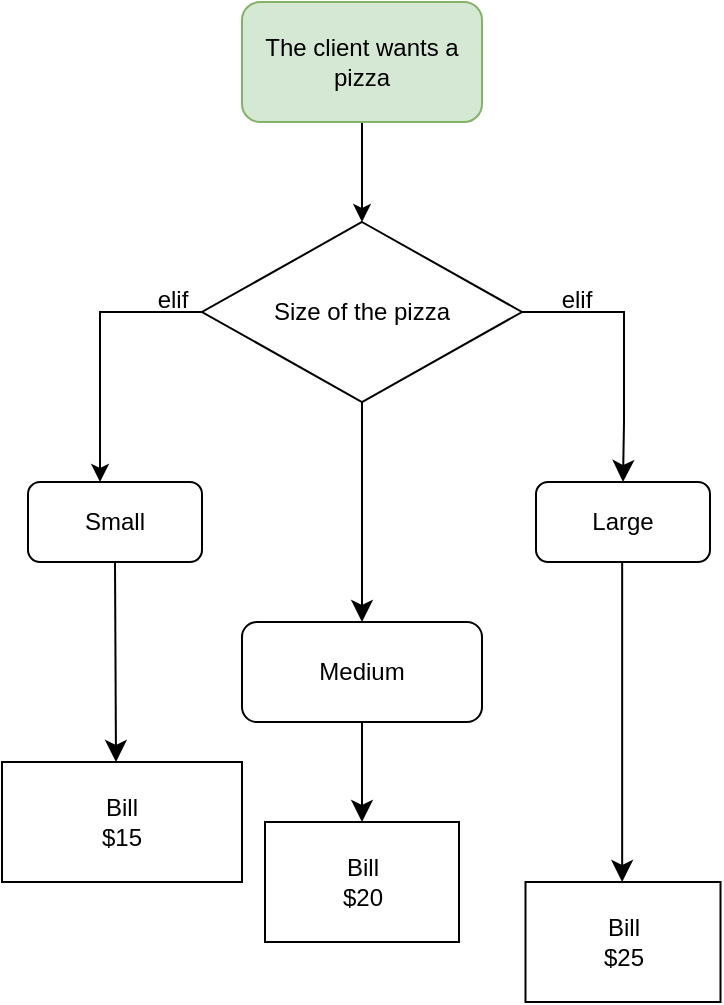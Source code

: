 <mxfile version="23.1.6" type="github">
  <diagram id="gV0UPWMApa0LC6vez4Ip" name="Page-1">
    <mxGraphModel dx="825" dy="418" grid="1" gridSize="10" guides="1" tooltips="1" connect="1" arrows="1" fold="1" page="1" pageScale="1" pageWidth="827" pageHeight="1169" math="0" shadow="0">
      <root>
        <mxCell id="0" />
        <mxCell id="1" parent="0" />
        <mxCell id="Pn8fTQrSeP5vRvdxLiqo-9" style="edgeStyle=orthogonalEdgeStyle;rounded=0;orthogonalLoop=1;jettySize=auto;html=1;entryX=0.414;entryY=0;entryDx=0;entryDy=0;entryPerimeter=0;" parent="1" source="Pn8fTQrSeP5vRvdxLiqo-1" target="Pn8fTQrSeP5vRvdxLiqo-4" edge="1">
          <mxGeometry relative="1" as="geometry">
            <mxPoint x="204" y="210" as="targetPoint" />
            <Array as="points">
              <mxPoint x="256" y="175" />
            </Array>
          </mxGeometry>
        </mxCell>
        <mxCell id="Pn8fTQrSeP5vRvdxLiqo-1" value="Size of the pizza" style="rhombus;whiteSpace=wrap;html=1;" parent="1" vertex="1">
          <mxGeometry x="307" y="130" width="160" height="90" as="geometry" />
        </mxCell>
        <mxCell id="Pn8fTQrSeP5vRvdxLiqo-3" style="edgeStyle=orthogonalEdgeStyle;rounded=0;orthogonalLoop=1;jettySize=auto;html=1;" parent="1" source="Pn8fTQrSeP5vRvdxLiqo-2" target="Pn8fTQrSeP5vRvdxLiqo-1" edge="1">
          <mxGeometry relative="1" as="geometry" />
        </mxCell>
        <mxCell id="Pn8fTQrSeP5vRvdxLiqo-2" value="The client wants a pizza" style="rounded=1;whiteSpace=wrap;html=1;fillColor=#d5e8d4;strokeColor=#82b366;" parent="1" vertex="1">
          <mxGeometry x="327" y="20" width="120" height="60" as="geometry" />
        </mxCell>
        <mxCell id="Pn8fTQrSeP5vRvdxLiqo-4" value="Small" style="rounded=1;whiteSpace=wrap;html=1;" parent="1" vertex="1">
          <mxGeometry x="220" y="260" width="87" height="40" as="geometry" />
        </mxCell>
        <mxCell id="87rwdMVCoe62URorR9CH-39" value="" style="edgeStyle=none;curved=1;rounded=0;orthogonalLoop=1;jettySize=auto;html=1;fontSize=12;startSize=8;endSize=8;" edge="1" parent="1">
          <mxGeometry relative="1" as="geometry">
            <mxPoint x="517.08" y="300" as="sourcePoint" />
            <mxPoint x="517.08" y="460" as="targetPoint" />
          </mxGeometry>
        </mxCell>
        <mxCell id="Pn8fTQrSeP5vRvdxLiqo-5" value="Large" style="rounded=1;whiteSpace=wrap;html=1;" parent="1" vertex="1">
          <mxGeometry x="474" y="260" width="87" height="40" as="geometry" />
        </mxCell>
        <mxCell id="Pn8fTQrSeP5vRvdxLiqo-10" value="elif" style="text;html=1;align=center;verticalAlign=middle;resizable=0;points=[];autosize=1;" parent="1" vertex="1">
          <mxGeometry x="272" y="154" width="40" height="30" as="geometry" />
        </mxCell>
        <mxCell id="Pn8fTQrSeP5vRvdxLiqo-11" value="elif" style="text;html=1;align=center;verticalAlign=middle;resizable=0;points=[];autosize=1;" parent="1" vertex="1">
          <mxGeometry x="474" y="154" width="40" height="30" as="geometry" />
        </mxCell>
        <mxCell id="87rwdMVCoe62URorR9CH-17" value="" style="edgeStyle=segmentEdgeStyle;endArrow=classic;html=1;curved=0;rounded=0;endSize=8;startSize=8;sourcePerimeterSpacing=0;targetPerimeterSpacing=0;fontSize=12;exitX=1;exitY=0.5;exitDx=0;exitDy=0;entryX=0.5;entryY=0;entryDx=0;entryDy=0;" edge="1" parent="1" source="Pn8fTQrSeP5vRvdxLiqo-1" target="Pn8fTQrSeP5vRvdxLiqo-5">
          <mxGeometry width="140" relative="1" as="geometry">
            <mxPoint x="470" y="180" as="sourcePoint" />
            <mxPoint x="530" y="230" as="targetPoint" />
            <Array as="points">
              <mxPoint x="518" y="175" />
              <mxPoint x="518" y="230" />
            </Array>
          </mxGeometry>
        </mxCell>
        <mxCell id="87rwdMVCoe62URorR9CH-18" value="" style="edgeStyle=none;orthogonalLoop=1;jettySize=auto;html=1;rounded=0;fontSize=12;startSize=8;endSize=8;" edge="1" parent="1" source="Pn8fTQrSeP5vRvdxLiqo-1">
          <mxGeometry width="140" relative="1" as="geometry">
            <mxPoint x="350" y="240" as="sourcePoint" />
            <mxPoint x="387" y="330" as="targetPoint" />
            <Array as="points" />
          </mxGeometry>
        </mxCell>
        <mxCell id="87rwdMVCoe62URorR9CH-41" value="" style="edgeStyle=none;curved=1;rounded=0;orthogonalLoop=1;jettySize=auto;html=1;fontSize=12;startSize=8;endSize=8;" edge="1" parent="1" source="87rwdMVCoe62URorR9CH-19" target="87rwdMVCoe62URorR9CH-40">
          <mxGeometry relative="1" as="geometry" />
        </mxCell>
        <mxCell id="87rwdMVCoe62URorR9CH-19" value="Medium" style="rounded=1;whiteSpace=wrap;html=1;" vertex="1" parent="1">
          <mxGeometry x="327" y="330" width="120" height="50" as="geometry" />
        </mxCell>
        <mxCell id="87rwdMVCoe62URorR9CH-20" style="edgeStyle=none;curved=1;rounded=0;orthogonalLoop=1;jettySize=auto;html=1;exitX=0.5;exitY=1;exitDx=0;exitDy=0;fontSize=12;startSize=8;endSize=8;" edge="1" parent="1" source="87rwdMVCoe62URorR9CH-19" target="87rwdMVCoe62URorR9CH-19">
          <mxGeometry relative="1" as="geometry" />
        </mxCell>
        <mxCell id="87rwdMVCoe62URorR9CH-21" value="" style="edgeStyle=none;orthogonalLoop=1;jettySize=auto;html=1;rounded=0;fontSize=12;startSize=8;endSize=8;exitX=0.5;exitY=1;exitDx=0;exitDy=0;" edge="1" parent="1" source="Pn8fTQrSeP5vRvdxLiqo-4">
          <mxGeometry width="140" relative="1" as="geometry">
            <mxPoint x="350" y="410" as="sourcePoint" />
            <mxPoint x="264" y="400" as="targetPoint" />
            <Array as="points" />
          </mxGeometry>
        </mxCell>
        <mxCell id="87rwdMVCoe62URorR9CH-28" value="Bill&lt;br&gt;$15" style="whiteSpace=wrap;html=1;" vertex="1" parent="1">
          <mxGeometry x="207" y="400" width="120" height="60" as="geometry" />
        </mxCell>
        <mxCell id="87rwdMVCoe62URorR9CH-38" value="Bill&lt;br&gt;$25" style="whiteSpace=wrap;html=1;rounded=1;arcSize=0;" vertex="1" parent="1">
          <mxGeometry x="468.75" y="460" width="97.5" height="60" as="geometry" />
        </mxCell>
        <mxCell id="87rwdMVCoe62URorR9CH-40" value="Bill&lt;br&gt;$20" style="whiteSpace=wrap;html=1;rounded=1;arcSize=0;" vertex="1" parent="1">
          <mxGeometry x="338.5" y="430" width="97" height="60" as="geometry" />
        </mxCell>
      </root>
    </mxGraphModel>
  </diagram>
</mxfile>
